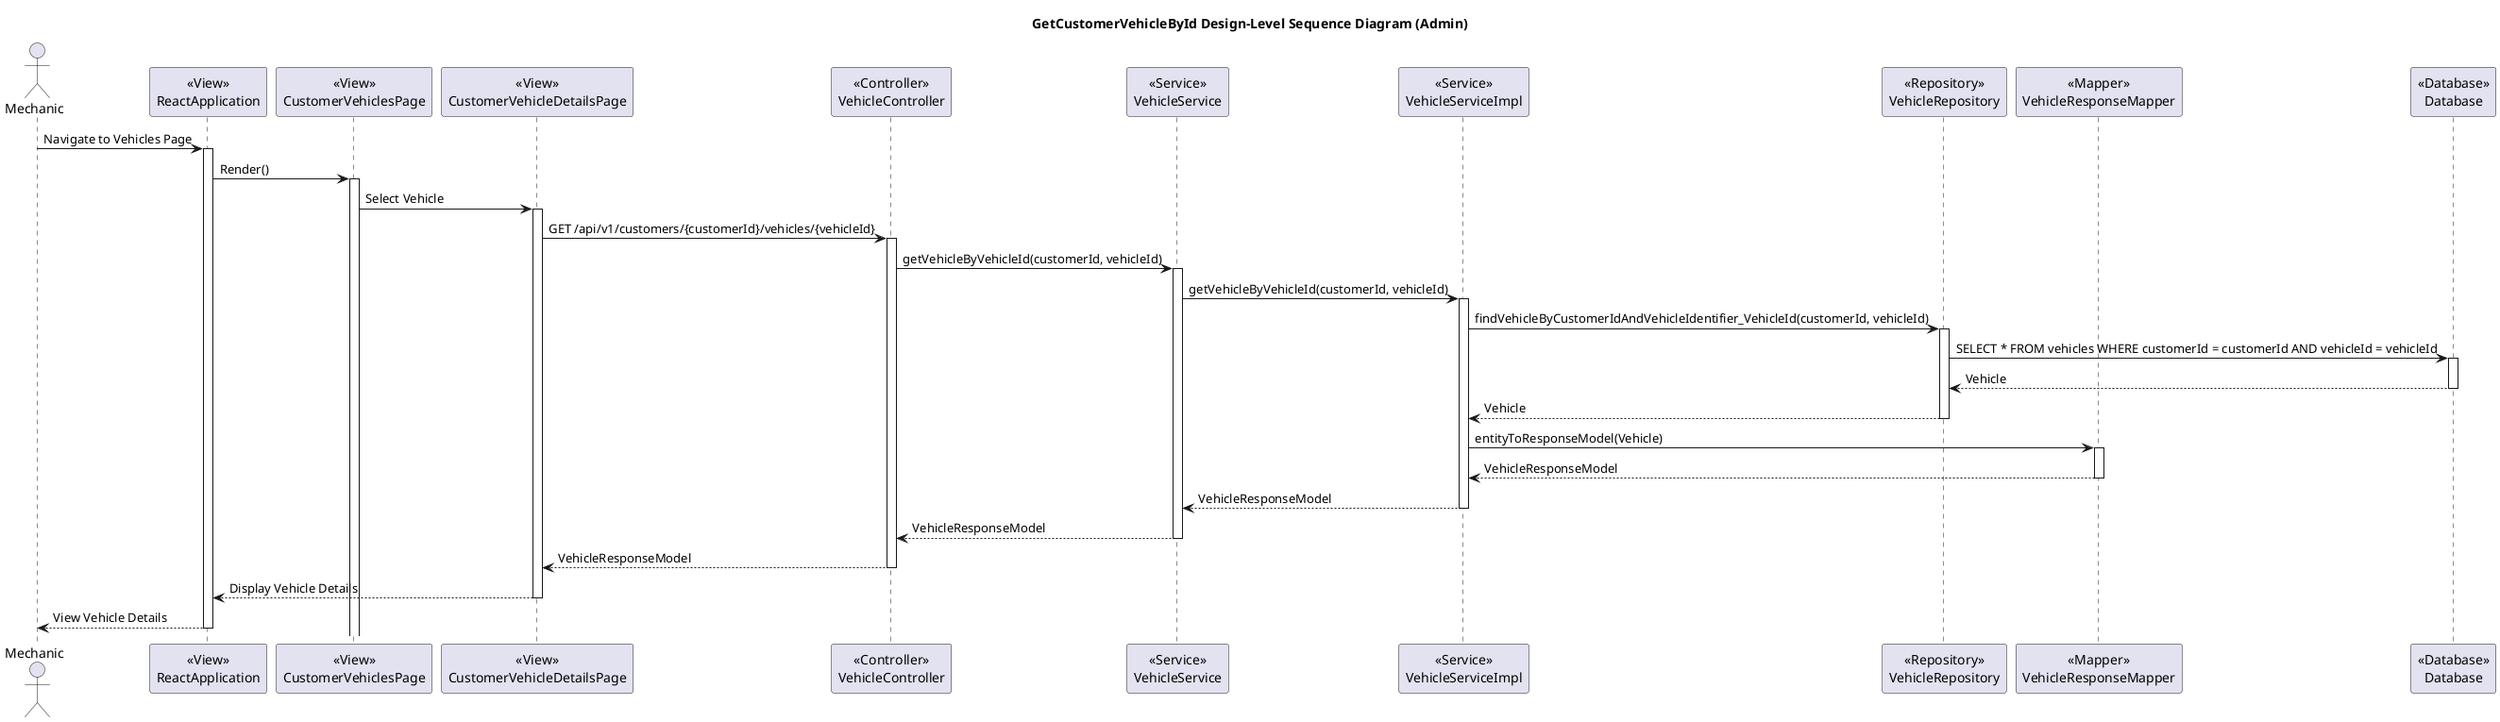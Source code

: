 @startuml
title GetCustomerVehicleById Design-Level Sequence Diagram (Admin)

actor Mechanic

participant ReactApplication as "<<View>>\nReactApplication"
participant CustomerVehiclesPage as "<<View>>\nCustomerVehiclesPage"
participant CustomerVehicleDetailsPage as "<<View>>\nCustomerVehicleDetailsPage"
participant VehicleController as "<<Controller>>\nVehicleController"
participant VehicleService as "<<Service>>\nVehicleService"
participant VehicleServiceImpl as "<<Service>>\nVehicleServiceImpl"
participant VehicleRepository as "<<Repository>>\nVehicleRepository"
participant VehicleResponseMapper as "<<Mapper>>\nVehicleResponseMapper"
participant Database as "<<Database>>\nDatabase"

Mechanic -> ReactApplication: Navigate to Vehicles Page
activate ReactApplication

ReactApplication -> CustomerVehiclesPage: Render()
activate CustomerVehiclesPage

CustomerVehiclesPage -> CustomerVehicleDetailsPage: Select Vehicle
activate CustomerVehicleDetailsPage

CustomerVehicleDetailsPage -> VehicleController: GET /api/v1/customers/{customerId}/vehicles/{vehicleId}
activate VehicleController

VehicleController -> VehicleService: getVehicleByVehicleId(customerId, vehicleId)
activate VehicleService

VehicleService -> VehicleServiceImpl: getVehicleByVehicleId(customerId, vehicleId)
activate VehicleServiceImpl

VehicleServiceImpl -> VehicleRepository: findVehicleByCustomerIdAndVehicleIdentifier_VehicleId(customerId, vehicleId)
activate VehicleRepository

VehicleRepository -> Database: SELECT * FROM vehicles WHERE customerId = customerId AND vehicleId = vehicleId
activate Database

Database --> VehicleRepository: Vehicle
deactivate Database

VehicleRepository --> VehicleServiceImpl: Vehicle
deactivate VehicleRepository

VehicleServiceImpl -> VehicleResponseMapper: entityToResponseModel(Vehicle)
activate VehicleResponseMapper

VehicleResponseMapper --> VehicleServiceImpl: VehicleResponseModel
deactivate VehicleResponseMapper

VehicleServiceImpl --> VehicleService: VehicleResponseModel
deactivate VehicleServiceImpl

VehicleService --> VehicleController: VehicleResponseModel
deactivate VehicleService

VehicleController --> CustomerVehicleDetailsPage: VehicleResponseModel
deactivate VehicleController

CustomerVehicleDetailsPage --> ReactApplication: Display Vehicle Details
deactivate CustomerVehicleDetailsPage

ReactApplication --> Mechanic: View Vehicle Details
deactivate ReactApplication

@enduml
